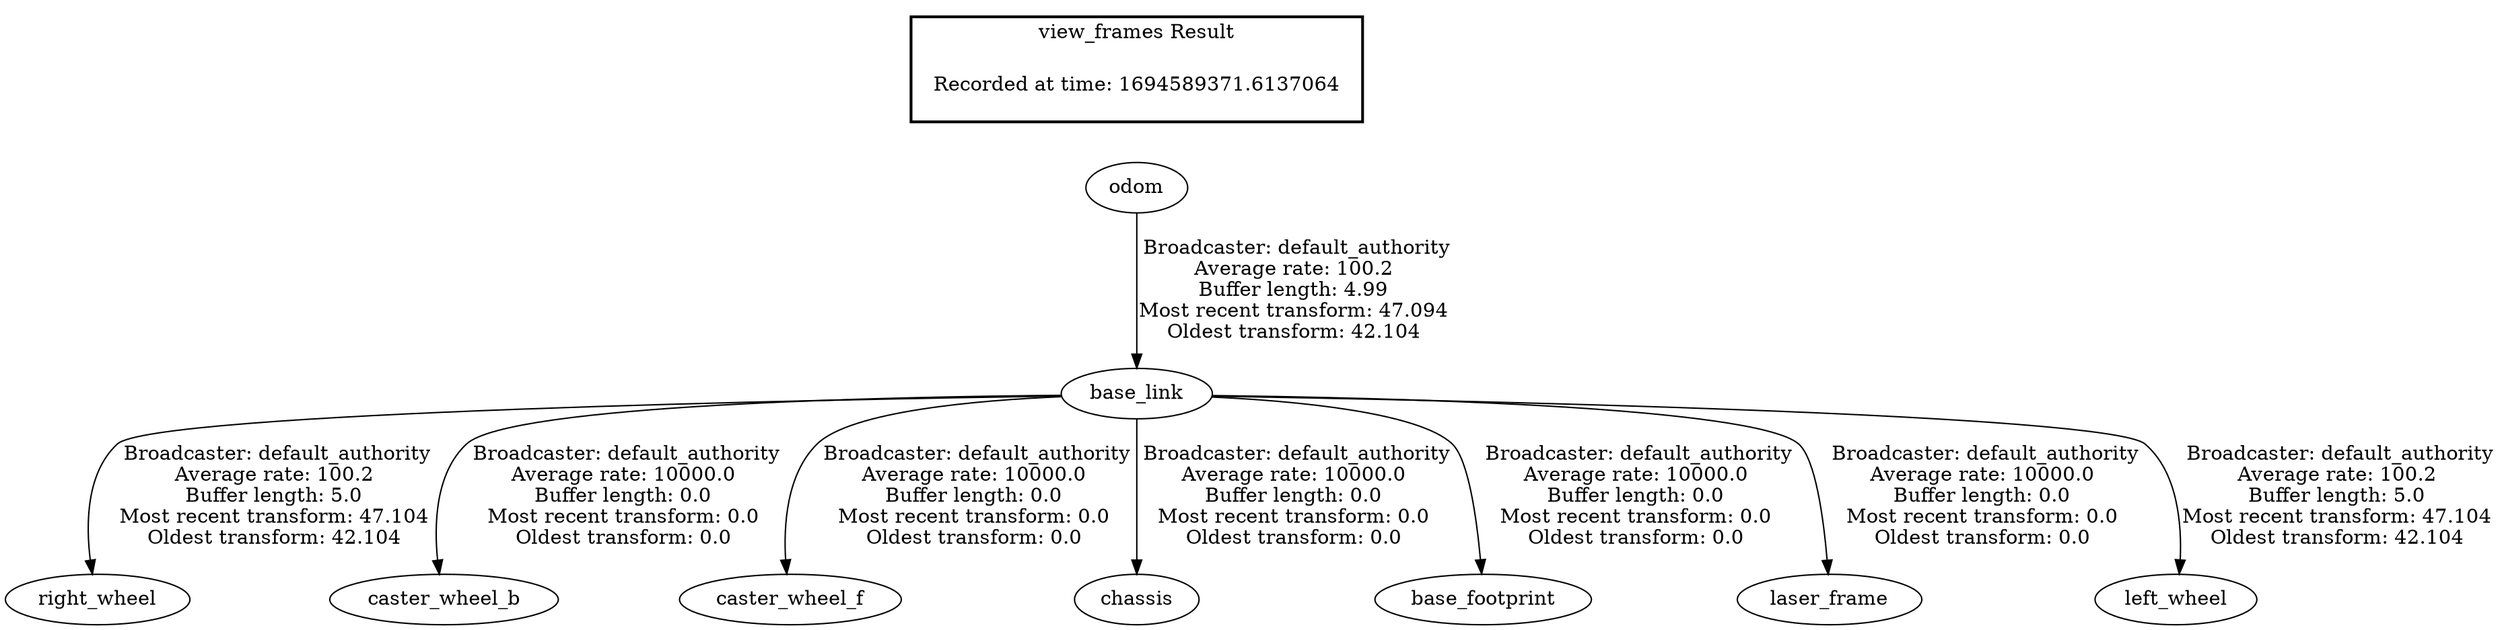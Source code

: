 digraph G {
"base_link" -> "right_wheel"[label=" Broadcaster: default_authority\nAverage rate: 100.2\nBuffer length: 5.0\nMost recent transform: 47.104\nOldest transform: 42.104\n"];
"odom" -> "base_link"[label=" Broadcaster: default_authority\nAverage rate: 100.2\nBuffer length: 4.99\nMost recent transform: 47.094\nOldest transform: 42.104\n"];
"base_link" -> "caster_wheel_b"[label=" Broadcaster: default_authority\nAverage rate: 10000.0\nBuffer length: 0.0\nMost recent transform: 0.0\nOldest transform: 0.0\n"];
"base_link" -> "caster_wheel_f"[label=" Broadcaster: default_authority\nAverage rate: 10000.0\nBuffer length: 0.0\nMost recent transform: 0.0\nOldest transform: 0.0\n"];
"base_link" -> "chassis"[label=" Broadcaster: default_authority\nAverage rate: 10000.0\nBuffer length: 0.0\nMost recent transform: 0.0\nOldest transform: 0.0\n"];
"base_link" -> "base_footprint"[label=" Broadcaster: default_authority\nAverage rate: 10000.0\nBuffer length: 0.0\nMost recent transform: 0.0\nOldest transform: 0.0\n"];
"base_link" -> "laser_frame"[label=" Broadcaster: default_authority\nAverage rate: 10000.0\nBuffer length: 0.0\nMost recent transform: 0.0\nOldest transform: 0.0\n"];
"base_link" -> "left_wheel"[label=" Broadcaster: default_authority\nAverage rate: 100.2\nBuffer length: 5.0\nMost recent transform: 47.104\nOldest transform: 42.104\n"];
edge [style=invis];
 subgraph cluster_legend { style=bold; color=black; label ="view_frames Result";
"Recorded at time: 1694589371.6137064"[ shape=plaintext ] ;
}->"odom";
}